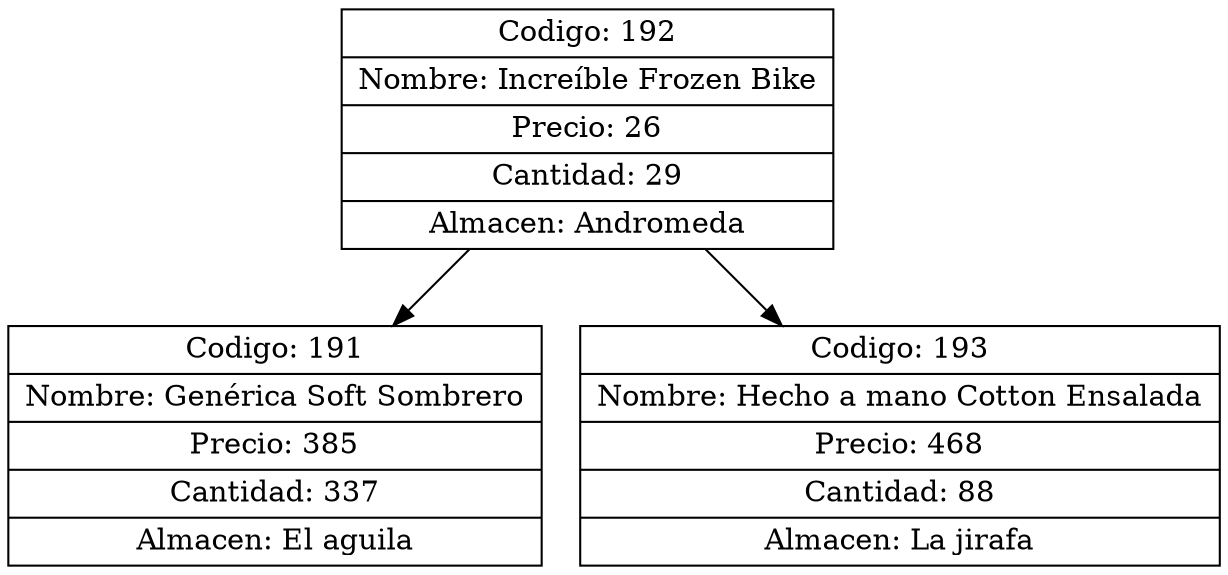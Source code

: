 digraph G{
node[shape="box" shape="record"]
nodo192[label="{ Codigo: 192 | Nombre: Increíble Frozen Bike | Precio: 26 | Cantidad: 29 | Almacen: Andromeda}"];
nodo191[label="{ Codigo: 191 | Nombre: Genérica Soft Sombrero | Precio: 385 | Cantidad: 337 | Almacen: El aguila}"];
nodo192->nodo191;
nodo193[label="{ Codigo: 193 | Nombre: Hecho a mano Cotton Ensalada | Precio: 468 | Cantidad: 88 | Almacen: La jirafa}"];
nodo192->nodo193;
}
